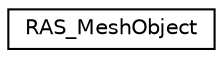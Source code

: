 digraph G
{
  edge [fontname="Helvetica",fontsize="10",labelfontname="Helvetica",labelfontsize="10"];
  node [fontname="Helvetica",fontsize="10",shape=record];
  rankdir=LR;
  Node1 [label="RAS_MeshObject",height=0.2,width=0.4,color="black", fillcolor="white", style="filled",URL="$d5/d85/classRAS__MeshObject.html"];
}
